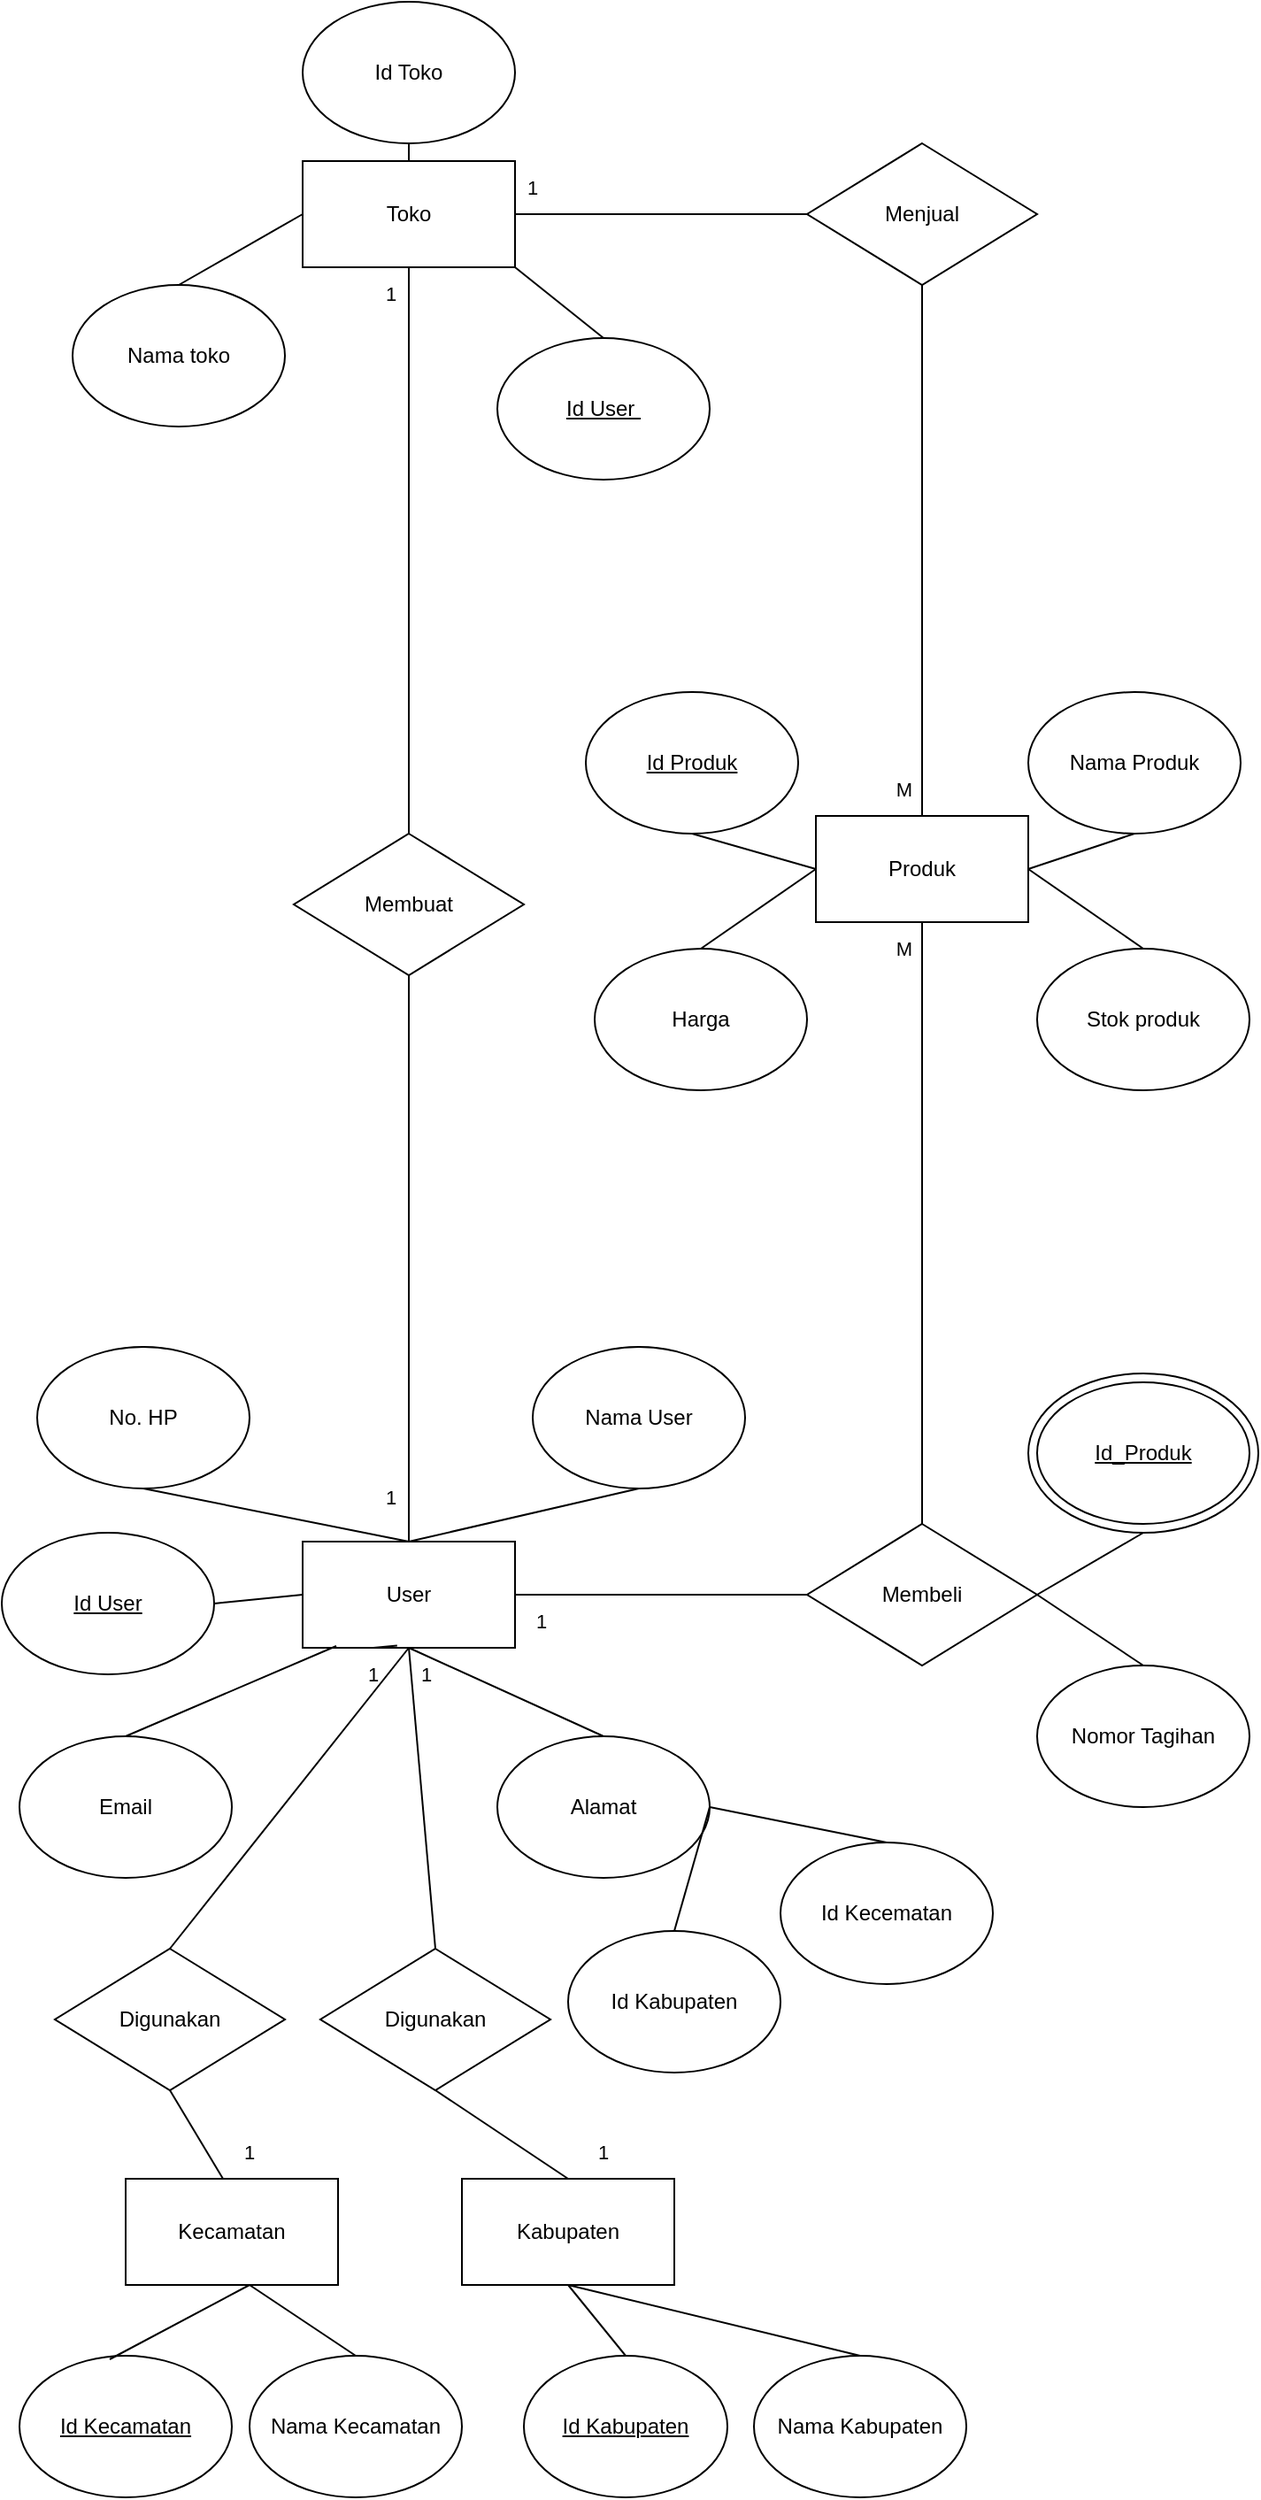 <mxfile version="20.5.0" type="github">
  <diagram id="YS58kIqRSv7So3RM18bL" name="Halaman-1">
    <mxGraphModel dx="842" dy="452" grid="1" gridSize="10" guides="1" tooltips="1" connect="1" arrows="1" fold="1" page="1" pageScale="1" pageWidth="827" pageHeight="1169" math="0" shadow="0">
      <root>
        <mxCell id="0" />
        <mxCell id="1" parent="0" />
        <mxCell id="Dw4p50hF2HTUaK15HoiQ-12" value="Id_Produk" style="ellipse;whiteSpace=wrap;html=1;fontStyle=0" parent="1" vertex="1">
          <mxGeometry x="580" y="785" width="130" height="90" as="geometry" />
        </mxCell>
        <mxCell id="K6pU06ZsZ4dtV0g2oeXM-2" value="Toko" style="rounded=0;whiteSpace=wrap;html=1;fontStyle=0" parent="1" vertex="1">
          <mxGeometry x="170" y="100" width="120" height="60" as="geometry" />
        </mxCell>
        <mxCell id="K6pU06ZsZ4dtV0g2oeXM-3" value="User" style="rounded=0;whiteSpace=wrap;html=1;fontStyle=0" parent="1" vertex="1">
          <mxGeometry x="170" y="880" width="120" height="60" as="geometry" />
        </mxCell>
        <mxCell id="K6pU06ZsZ4dtV0g2oeXM-4" value="Produk" style="rounded=0;whiteSpace=wrap;html=1;fontStyle=0" parent="1" vertex="1">
          <mxGeometry x="460" y="470" width="120" height="60" as="geometry" />
        </mxCell>
        <mxCell id="K6pU06ZsZ4dtV0g2oeXM-5" value="&lt;span&gt;Email&lt;/span&gt;" style="ellipse;whiteSpace=wrap;html=1;fontStyle=0" parent="1" vertex="1">
          <mxGeometry x="10" y="990" width="120" height="80" as="geometry" />
        </mxCell>
        <mxCell id="K6pU06ZsZ4dtV0g2oeXM-6" value="" style="endArrow=none;html=1;rounded=0;entryX=0.5;entryY=0;entryDx=0;entryDy=0;exitX=0.15;exitY=-0.033;exitDx=0;exitDy=0;exitPerimeter=0;fontStyle=0;startArrow=none;" parent="1" source="lhk_Ovf4jUOq_mtMYzEo-18" target="K6pU06ZsZ4dtV0g2oeXM-5" edge="1">
          <mxGeometry width="50" height="50" relative="1" as="geometry">
            <mxPoint x="440" y="970" as="sourcePoint" />
            <mxPoint x="230" y="1020" as="targetPoint" />
          </mxGeometry>
        </mxCell>
        <mxCell id="K6pU06ZsZ4dtV0g2oeXM-7" value="Nama User" style="ellipse;whiteSpace=wrap;html=1;fontStyle=0" parent="1" vertex="1">
          <mxGeometry x="300" y="770" width="120" height="80" as="geometry" />
        </mxCell>
        <mxCell id="K6pU06ZsZ4dtV0g2oeXM-9" value="" style="endArrow=none;html=1;rounded=0;entryX=0.5;entryY=1;entryDx=0;entryDy=0;exitX=0.5;exitY=0;exitDx=0;exitDy=0;fontStyle=0" parent="1" source="K6pU06ZsZ4dtV0g2oeXM-3" edge="1">
          <mxGeometry width="50" height="50" relative="1" as="geometry">
            <mxPoint x="440" y="970" as="sourcePoint" />
            <mxPoint x="360" y="850" as="targetPoint" />
          </mxGeometry>
        </mxCell>
        <mxCell id="K6pU06ZsZ4dtV0g2oeXM-15" value="No. HP" style="ellipse;whiteSpace=wrap;html=1;fontStyle=0" parent="1" vertex="1">
          <mxGeometry x="20" y="770" width="120" height="80" as="geometry" />
        </mxCell>
        <mxCell id="K6pU06ZsZ4dtV0g2oeXM-16" value="" style="endArrow=none;html=1;rounded=0;entryX=0.5;entryY=0;entryDx=0;entryDy=0;exitX=0.5;exitY=1;exitDx=0;exitDy=0;fontStyle=0" parent="1" source="K6pU06ZsZ4dtV0g2oeXM-15" target="K6pU06ZsZ4dtV0g2oeXM-3" edge="1">
          <mxGeometry width="50" height="50" relative="1" as="geometry">
            <mxPoint x="440" y="960" as="sourcePoint" />
            <mxPoint x="490" y="910" as="targetPoint" />
          </mxGeometry>
        </mxCell>
        <mxCell id="K6pU06ZsZ4dtV0g2oeXM-17" value="Membeli" style="rhombus;whiteSpace=wrap;html=1;fontStyle=0" parent="1" vertex="1">
          <mxGeometry x="455" y="870" width="130" height="80" as="geometry" />
        </mxCell>
        <mxCell id="K6pU06ZsZ4dtV0g2oeXM-21" value="Menjual" style="rhombus;whiteSpace=wrap;html=1;fontStyle=0" parent="1" vertex="1">
          <mxGeometry x="455" y="90" width="130" height="80" as="geometry" />
        </mxCell>
        <mxCell id="K6pU06ZsZ4dtV0g2oeXM-25" value="" style="endArrow=none;html=1;rounded=0;exitX=1;exitY=0.5;exitDx=0;exitDy=0;entryX=0;entryY=0.5;entryDx=0;entryDy=0;fontStyle=0" parent="1" source="K6pU06ZsZ4dtV0g2oeXM-3" target="K6pU06ZsZ4dtV0g2oeXM-17" edge="1">
          <mxGeometry width="50" height="50" relative="1" as="geometry">
            <mxPoint x="450" y="850" as="sourcePoint" />
            <mxPoint x="500" y="800" as="targetPoint" />
          </mxGeometry>
        </mxCell>
        <mxCell id="K6pU06ZsZ4dtV0g2oeXM-26" value="" style="endArrow=none;html=1;rounded=0;exitX=0.5;exitY=0;exitDx=0;exitDy=0;entryX=0.5;entryY=1;entryDx=0;entryDy=0;fontStyle=0" parent="1" source="K6pU06ZsZ4dtV0g2oeXM-17" target="K6pU06ZsZ4dtV0g2oeXM-4" edge="1">
          <mxGeometry width="50" height="50" relative="1" as="geometry">
            <mxPoint x="450" y="790" as="sourcePoint" />
            <mxPoint x="500" y="740" as="targetPoint" />
          </mxGeometry>
        </mxCell>
        <mxCell id="K6pU06ZsZ4dtV0g2oeXM-27" value="" style="endArrow=none;html=1;rounded=0;exitX=0.5;exitY=0;exitDx=0;exitDy=0;entryX=0.5;entryY=1;entryDx=0;entryDy=0;fontStyle=0" parent="1" source="K6pU06ZsZ4dtV0g2oeXM-4" target="K6pU06ZsZ4dtV0g2oeXM-21" edge="1">
          <mxGeometry width="50" height="50" relative="1" as="geometry">
            <mxPoint x="510" y="530" as="sourcePoint" />
            <mxPoint x="560" y="480" as="targetPoint" />
          </mxGeometry>
        </mxCell>
        <mxCell id="K6pU06ZsZ4dtV0g2oeXM-28" value="" style="endArrow=none;html=1;rounded=0;exitX=1;exitY=0.5;exitDx=0;exitDy=0;entryX=0;entryY=0.5;entryDx=0;entryDy=0;fontStyle=0" parent="1" source="K6pU06ZsZ4dtV0g2oeXM-2" target="K6pU06ZsZ4dtV0g2oeXM-21" edge="1">
          <mxGeometry width="50" height="50" relative="1" as="geometry">
            <mxPoint x="510" y="190" as="sourcePoint" />
            <mxPoint x="560" y="140" as="targetPoint" />
          </mxGeometry>
        </mxCell>
        <mxCell id="K6pU06ZsZ4dtV0g2oeXM-29" value="&lt;span&gt;Id Produk&lt;/span&gt;" style="ellipse;whiteSpace=wrap;html=1;fontStyle=4" parent="1" vertex="1">
          <mxGeometry x="330" y="400" width="120" height="80" as="geometry" />
        </mxCell>
        <mxCell id="K6pU06ZsZ4dtV0g2oeXM-30" value="Nama Produk" style="ellipse;whiteSpace=wrap;html=1;fontStyle=0" parent="1" vertex="1">
          <mxGeometry x="580" y="400" width="120" height="80" as="geometry" />
        </mxCell>
        <mxCell id="K6pU06ZsZ4dtV0g2oeXM-31" value="Harga" style="ellipse;whiteSpace=wrap;html=1;fontStyle=0" parent="1" vertex="1">
          <mxGeometry x="335" y="545" width="120" height="80" as="geometry" />
        </mxCell>
        <mxCell id="K6pU06ZsZ4dtV0g2oeXM-32" value="Stok produk" style="ellipse;whiteSpace=wrap;html=1;fontStyle=0" parent="1" vertex="1">
          <mxGeometry x="585" y="545" width="120" height="80" as="geometry" />
        </mxCell>
        <mxCell id="K6pU06ZsZ4dtV0g2oeXM-33" value="" style="endArrow=none;html=1;rounded=0;entryX=0.5;entryY=0;entryDx=0;entryDy=0;exitX=0;exitY=0.5;exitDx=0;exitDy=0;fontStyle=0" parent="1" source="K6pU06ZsZ4dtV0g2oeXM-2" target="Dw4p50hF2HTUaK15HoiQ-7" edge="1">
          <mxGeometry width="50" height="50" relative="1" as="geometry">
            <mxPoint x="330" y="590" as="sourcePoint" />
            <mxPoint x="380" y="540" as="targetPoint" />
          </mxGeometry>
        </mxCell>
        <mxCell id="K6pU06ZsZ4dtV0g2oeXM-35" value="" style="endArrow=none;html=1;rounded=0;entryX=0;entryY=0.5;entryDx=0;entryDy=0;exitX=0.5;exitY=0;exitDx=0;exitDy=0;fontStyle=0" parent="1" source="K6pU06ZsZ4dtV0g2oeXM-31" target="K6pU06ZsZ4dtV0g2oeXM-4" edge="1">
          <mxGeometry width="50" height="50" relative="1" as="geometry">
            <mxPoint x="330" y="590" as="sourcePoint" />
            <mxPoint x="380" y="540" as="targetPoint" />
          </mxGeometry>
        </mxCell>
        <mxCell id="K6pU06ZsZ4dtV0g2oeXM-36" value="" style="endArrow=none;html=1;rounded=0;entryX=0.5;entryY=1;entryDx=0;entryDy=0;exitX=1;exitY=0.5;exitDx=0;exitDy=0;fontStyle=0" parent="1" source="K6pU06ZsZ4dtV0g2oeXM-4" target="K6pU06ZsZ4dtV0g2oeXM-30" edge="1">
          <mxGeometry width="50" height="50" relative="1" as="geometry">
            <mxPoint x="330" y="590" as="sourcePoint" />
            <mxPoint x="380" y="540" as="targetPoint" />
          </mxGeometry>
        </mxCell>
        <mxCell id="Dw4p50hF2HTUaK15HoiQ-2" value="" style="endArrow=none;html=1;rounded=0;entryX=0.5;entryY=0;entryDx=0;entryDy=0;exitX=1;exitY=0.5;exitDx=0;exitDy=0;fontStyle=0" parent="1" source="K6pU06ZsZ4dtV0g2oeXM-4" target="K6pU06ZsZ4dtV0g2oeXM-32" edge="1">
          <mxGeometry width="50" height="50" relative="1" as="geometry">
            <mxPoint x="590" y="510" as="sourcePoint" />
            <mxPoint x="650" y="490" as="targetPoint" />
          </mxGeometry>
        </mxCell>
        <mxCell id="Dw4p50hF2HTUaK15HoiQ-5" value="Id User&amp;nbsp;" style="ellipse;whiteSpace=wrap;html=1;fontStyle=4" parent="1" vertex="1">
          <mxGeometry x="280" y="200" width="120" height="80" as="geometry" />
        </mxCell>
        <mxCell id="Dw4p50hF2HTUaK15HoiQ-6" value="" style="endArrow=none;html=1;rounded=0;entryX=0.5;entryY=0;entryDx=0;entryDy=0;exitX=1;exitY=1;exitDx=0;exitDy=0;fontStyle=0" parent="1" source="K6pU06ZsZ4dtV0g2oeXM-2" target="Dw4p50hF2HTUaK15HoiQ-5" edge="1">
          <mxGeometry width="50" height="50" relative="1" as="geometry">
            <mxPoint x="470" y="510" as="sourcePoint" />
            <mxPoint x="400" y="490" as="targetPoint" />
          </mxGeometry>
        </mxCell>
        <mxCell id="Dw4p50hF2HTUaK15HoiQ-7" value="Nama toko" style="ellipse;whiteSpace=wrap;html=1;fontStyle=0" parent="1" vertex="1">
          <mxGeometry x="40" y="170" width="120" height="80" as="geometry" />
        </mxCell>
        <mxCell id="Dw4p50hF2HTUaK15HoiQ-8" value="" style="endArrow=none;html=1;rounded=0;exitX=0.5;exitY=1;exitDx=0;exitDy=0;fontStyle=0" parent="1" source="K6pU06ZsZ4dtV0g2oeXM-29" edge="1">
          <mxGeometry width="50" height="50" relative="1" as="geometry">
            <mxPoint x="405" y="555" as="sourcePoint" />
            <mxPoint x="460" y="500" as="targetPoint" />
          </mxGeometry>
        </mxCell>
        <mxCell id="Dw4p50hF2HTUaK15HoiQ-9" value="&lt;span&gt;Id Toko&lt;/span&gt;" style="ellipse;whiteSpace=wrap;html=1;fontStyle=0" parent="1" vertex="1">
          <mxGeometry x="170" y="10" width="120" height="80" as="geometry" />
        </mxCell>
        <mxCell id="Dw4p50hF2HTUaK15HoiQ-10" value="" style="endArrow=none;html=1;rounded=0;exitX=0.5;exitY=1;exitDx=0;exitDy=0;entryX=0.5;entryY=0;entryDx=0;entryDy=0;fontStyle=0" parent="1" source="Dw4p50hF2HTUaK15HoiQ-9" target="K6pU06ZsZ4dtV0g2oeXM-2" edge="1">
          <mxGeometry width="50" height="50" relative="1" as="geometry">
            <mxPoint x="400" y="490" as="sourcePoint" />
            <mxPoint x="470" y="510" as="targetPoint" />
          </mxGeometry>
        </mxCell>
        <mxCell id="Dw4p50hF2HTUaK15HoiQ-11" value="Id_Produk" style="ellipse;whiteSpace=wrap;html=1;fontStyle=4" parent="1" vertex="1">
          <mxGeometry x="585" y="790" width="120" height="80" as="geometry" />
        </mxCell>
        <mxCell id="Dw4p50hF2HTUaK15HoiQ-13" value="" style="endArrow=none;html=1;rounded=0;entryX=0.5;entryY=1;entryDx=0;entryDy=0;exitX=1;exitY=0.5;exitDx=0;exitDy=0;fontStyle=0" parent="1" source="K6pU06ZsZ4dtV0g2oeXM-17" target="Dw4p50hF2HTUaK15HoiQ-12" edge="1">
          <mxGeometry width="50" height="50" relative="1" as="geometry">
            <mxPoint x="240" y="890" as="sourcePoint" />
            <mxPoint x="370" y="860" as="targetPoint" />
          </mxGeometry>
        </mxCell>
        <mxCell id="Dw4p50hF2HTUaK15HoiQ-15" value="Nomor Tagihan" style="ellipse;whiteSpace=wrap;html=1;fontStyle=0" parent="1" vertex="1">
          <mxGeometry x="585" y="950" width="120" height="80" as="geometry" />
        </mxCell>
        <mxCell id="Dw4p50hF2HTUaK15HoiQ-16" value="" style="endArrow=none;html=1;rounded=0;entryX=1;entryY=0.5;entryDx=0;entryDy=0;exitX=0.5;exitY=0;exitDx=0;exitDy=0;fontStyle=0" parent="1" source="Dw4p50hF2HTUaK15HoiQ-15" target="K6pU06ZsZ4dtV0g2oeXM-17" edge="1">
          <mxGeometry width="50" height="50" relative="1" as="geometry">
            <mxPoint x="240" y="890" as="sourcePoint" />
            <mxPoint x="370" y="860" as="targetPoint" />
          </mxGeometry>
        </mxCell>
        <mxCell id="Dw4p50hF2HTUaK15HoiQ-17" value="" style="endArrow=none;html=1;rounded=0;exitX=0.5;exitY=1;exitDx=0;exitDy=0;fontStyle=0" parent="1" source="K6pU06ZsZ4dtV0g2oeXM-2" edge="1">
          <mxGeometry width="50" height="50" relative="1" as="geometry">
            <mxPoint x="300" y="170" as="sourcePoint" />
            <mxPoint x="230" y="480" as="targetPoint" />
          </mxGeometry>
        </mxCell>
        <mxCell id="Dw4p50hF2HTUaK15HoiQ-18" value="Membuat" style="rhombus;whiteSpace=wrap;html=1;fontStyle=0" parent="1" vertex="1">
          <mxGeometry x="165" y="480" width="130" height="80" as="geometry" />
        </mxCell>
        <mxCell id="Dw4p50hF2HTUaK15HoiQ-19" value="" style="endArrow=none;html=1;rounded=0;exitX=0.5;exitY=1;exitDx=0;exitDy=0;fontStyle=0" parent="1" source="Dw4p50hF2HTUaK15HoiQ-18" edge="1">
          <mxGeometry width="50" height="50" relative="1" as="geometry">
            <mxPoint x="240" y="170" as="sourcePoint" />
            <mxPoint x="230" y="880" as="targetPoint" />
          </mxGeometry>
        </mxCell>
        <mxCell id="Dw4p50hF2HTUaK15HoiQ-20" value="Alamat" style="ellipse;whiteSpace=wrap;html=1;fontStyle=0" parent="1" vertex="1">
          <mxGeometry x="280" y="990" width="120" height="80" as="geometry" />
        </mxCell>
        <mxCell id="Dw4p50hF2HTUaK15HoiQ-21" value="" style="endArrow=none;html=1;rounded=0;entryX=0.5;entryY=0;entryDx=0;entryDy=0;exitX=0.5;exitY=1;exitDx=0;exitDy=0;fontStyle=0" parent="1" source="K6pU06ZsZ4dtV0g2oeXM-3" target="Dw4p50hF2HTUaK15HoiQ-20" edge="1">
          <mxGeometry width="50" height="50" relative="1" as="geometry">
            <mxPoint x="233.4" y="948.74" as="sourcePoint" />
            <mxPoint x="90" y="1010" as="targetPoint" />
          </mxGeometry>
        </mxCell>
        <mxCell id="Dw4p50hF2HTUaK15HoiQ-22" value="" style="endArrow=none;html=1;rounded=0;exitX=1;exitY=0.5;exitDx=0;exitDy=0;fontStyle=0;entryX=0.5;entryY=0;entryDx=0;entryDy=0;" parent="1" source="Dw4p50hF2HTUaK15HoiQ-20" edge="1" target="Dw4p50hF2HTUaK15HoiQ-23">
          <mxGeometry width="50" height="50" relative="1" as="geometry">
            <mxPoint x="240" y="950" as="sourcePoint" />
            <mxPoint x="360" y="1040" as="targetPoint" />
          </mxGeometry>
        </mxCell>
        <mxCell id="Dw4p50hF2HTUaK15HoiQ-23" value="Id Kecematan" style="ellipse;whiteSpace=wrap;html=1;fontStyle=0" parent="1" vertex="1">
          <mxGeometry x="440" y="1050" width="120" height="80" as="geometry" />
        </mxCell>
        <mxCell id="Dw4p50hF2HTUaK15HoiQ-24" value="Id Kabupaten" style="ellipse;whiteSpace=wrap;html=1;fontStyle=0" parent="1" vertex="1">
          <mxGeometry x="320" y="1100" width="120" height="80" as="geometry" />
        </mxCell>
        <mxCell id="Dw4p50hF2HTUaK15HoiQ-25" value="" style="endArrow=none;html=1;rounded=0;exitX=1;exitY=0.5;exitDx=0;exitDy=0;entryX=0.5;entryY=0;entryDx=0;entryDy=0;fontStyle=0" parent="1" source="Dw4p50hF2HTUaK15HoiQ-20" target="Dw4p50hF2HTUaK15HoiQ-24" edge="1">
          <mxGeometry width="50" height="50" relative="1" as="geometry">
            <mxPoint x="300.0" y="1050" as="sourcePoint" />
            <mxPoint x="370" y="1050" as="targetPoint" />
          </mxGeometry>
        </mxCell>
        <mxCell id="Dw4p50hF2HTUaK15HoiQ-26" value="1" style="text;strokeColor=none;fillColor=none;html=1;align=center;verticalAlign=middle;whiteSpace=wrap;rounded=0;hachureGap=4;fontFamily=Helvetica;fontSize=11;fontColor=default;fontStyle=0" parent="1" vertex="1">
          <mxGeometry x="270" y="100" width="60" height="30" as="geometry" />
        </mxCell>
        <mxCell id="Dw4p50hF2HTUaK15HoiQ-27" value="1" style="text;strokeColor=none;fillColor=none;html=1;align=center;verticalAlign=middle;whiteSpace=wrap;rounded=0;hachureGap=4;fontFamily=Helvetica;fontSize=11;fontColor=default;fontStyle=0" parent="1" vertex="1">
          <mxGeometry x="190" y="160" width="60" height="30" as="geometry" />
        </mxCell>
        <mxCell id="Dw4p50hF2HTUaK15HoiQ-28" value="1" style="text;strokeColor=none;fillColor=none;html=1;align=center;verticalAlign=middle;whiteSpace=wrap;rounded=0;hachureGap=4;fontFamily=Helvetica;fontSize=11;fontColor=default;fontStyle=0" parent="1" vertex="1">
          <mxGeometry x="190" y="840" width="60" height="30" as="geometry" />
        </mxCell>
        <mxCell id="Dw4p50hF2HTUaK15HoiQ-29" value="M" style="text;strokeColor=none;fillColor=none;html=1;align=center;verticalAlign=middle;whiteSpace=wrap;rounded=0;hachureGap=4;fontFamily=Helvetica;fontSize=11;fontColor=default;fontStyle=0" parent="1" vertex="1">
          <mxGeometry x="480" y="530" width="60" height="30" as="geometry" />
        </mxCell>
        <mxCell id="Dw4p50hF2HTUaK15HoiQ-30" value="M" style="text;strokeColor=none;fillColor=none;html=1;align=center;verticalAlign=middle;whiteSpace=wrap;rounded=0;hachureGap=4;fontFamily=Helvetica;fontSize=11;fontColor=default;fontStyle=0" parent="1" vertex="1">
          <mxGeometry x="480" y="440" width="60" height="30" as="geometry" />
        </mxCell>
        <mxCell id="Dw4p50hF2HTUaK15HoiQ-31" value="1" style="text;strokeColor=none;fillColor=none;html=1;align=center;verticalAlign=middle;whiteSpace=wrap;rounded=0;hachureGap=4;fontFamily=Helvetica;fontSize=11;fontColor=default;fontStyle=0" parent="1" vertex="1">
          <mxGeometry x="275" y="910" width="60" height="30" as="geometry" />
        </mxCell>
        <mxCell id="lhk_Ovf4jUOq_mtMYzEo-1" value="Kecamatan" style="rounded=0;whiteSpace=wrap;html=1;fontStyle=0" vertex="1" parent="1">
          <mxGeometry x="70" y="1240" width="120" height="60" as="geometry" />
        </mxCell>
        <mxCell id="lhk_Ovf4jUOq_mtMYzEo-2" value="Kabupaten" style="rounded=0;whiteSpace=wrap;html=1;fontStyle=0" vertex="1" parent="1">
          <mxGeometry x="260" y="1240" width="120" height="60" as="geometry" />
        </mxCell>
        <mxCell id="lhk_Ovf4jUOq_mtMYzEo-3" value="&lt;span&gt;Id Kecamatan&lt;/span&gt;" style="ellipse;whiteSpace=wrap;html=1;fontStyle=4" vertex="1" parent="1">
          <mxGeometry x="10" y="1340" width="120" height="80" as="geometry" />
        </mxCell>
        <mxCell id="lhk_Ovf4jUOq_mtMYzEo-4" value="&lt;span&gt;Nama Kecamatan&lt;/span&gt;" style="ellipse;whiteSpace=wrap;html=1;fontStyle=0" vertex="1" parent="1">
          <mxGeometry x="140" y="1340" width="120" height="80" as="geometry" />
        </mxCell>
        <mxCell id="lhk_Ovf4jUOq_mtMYzEo-5" value="" style="endArrow=none;html=1;rounded=0;exitX=0.425;exitY=0.025;exitDx=0;exitDy=0;exitPerimeter=0;fontStyle=0" edge="1" parent="1" source="lhk_Ovf4jUOq_mtMYzEo-3">
          <mxGeometry width="50" height="50" relative="1" as="geometry">
            <mxPoint x="100" y="1350" as="sourcePoint" />
            <mxPoint x="140" y="1300" as="targetPoint" />
          </mxGeometry>
        </mxCell>
        <mxCell id="lhk_Ovf4jUOq_mtMYzEo-6" value="" style="endArrow=none;html=1;rounded=0;exitX=0.5;exitY=0;exitDx=0;exitDy=0;fontStyle=0" edge="1" parent="1" source="lhk_Ovf4jUOq_mtMYzEo-4">
          <mxGeometry width="50" height="50" relative="1" as="geometry">
            <mxPoint x="150" y="1340" as="sourcePoint" />
            <mxPoint x="140" y="1300" as="targetPoint" />
          </mxGeometry>
        </mxCell>
        <mxCell id="lhk_Ovf4jUOq_mtMYzEo-7" value="&lt;span&gt;Id Kabupaten&lt;/span&gt;" style="ellipse;whiteSpace=wrap;html=1;fontStyle=4" vertex="1" parent="1">
          <mxGeometry x="295" y="1340" width="115" height="80" as="geometry" />
        </mxCell>
        <mxCell id="lhk_Ovf4jUOq_mtMYzEo-8" value="Nama Kabupaten" style="ellipse;whiteSpace=wrap;html=1;fontStyle=0" vertex="1" parent="1">
          <mxGeometry x="425" y="1340" width="120" height="80" as="geometry" />
        </mxCell>
        <mxCell id="lhk_Ovf4jUOq_mtMYzEo-9" value="" style="endArrow=none;html=1;rounded=0;exitX=0.5;exitY=0;exitDx=0;exitDy=0;fontStyle=0;entryX=0.5;entryY=1;entryDx=0;entryDy=0;" edge="1" parent="1" source="lhk_Ovf4jUOq_mtMYzEo-7" target="lhk_Ovf4jUOq_mtMYzEo-2">
          <mxGeometry width="50" height="50" relative="1" as="geometry">
            <mxPoint x="380" y="1310" as="sourcePoint" />
            <mxPoint x="320" y="1270" as="targetPoint" />
          </mxGeometry>
        </mxCell>
        <mxCell id="lhk_Ovf4jUOq_mtMYzEo-10" value="" style="endArrow=none;html=1;rounded=0;exitX=0.5;exitY=0;exitDx=0;exitDy=0;fontStyle=0;entryX=0.5;entryY=1;entryDx=0;entryDy=0;" edge="1" parent="1" source="lhk_Ovf4jUOq_mtMYzEo-8" target="lhk_Ovf4jUOq_mtMYzEo-2">
          <mxGeometry width="50" height="50" relative="1" as="geometry">
            <mxPoint x="450" y="1310" as="sourcePoint" />
            <mxPoint x="390" y="1270" as="targetPoint" />
          </mxGeometry>
        </mxCell>
        <mxCell id="lhk_Ovf4jUOq_mtMYzEo-11" value="" style="endArrow=none;html=1;rounded=0;exitX=0.25;exitY=1;exitDx=0;exitDy=0;entryX=0.5;entryY=1;entryDx=0;entryDy=0;startArrow=none;" edge="1" parent="1" source="lhk_Ovf4jUOq_mtMYzEo-21" target="lhk_Ovf4jUOq_mtMYzEo-13">
          <mxGeometry width="50" height="50" relative="1" as="geometry">
            <mxPoint x="190" y="1170" as="sourcePoint" />
            <mxPoint x="140" y="1160" as="targetPoint" />
          </mxGeometry>
        </mxCell>
        <mxCell id="lhk_Ovf4jUOq_mtMYzEo-12" value="" style="endArrow=none;html=1;rounded=0;exitX=0.5;exitY=0;exitDx=0;exitDy=0;entryX=0.5;entryY=1;entryDx=0;entryDy=0;" edge="1" parent="1" source="lhk_Ovf4jUOq_mtMYzEo-2" target="lhk_Ovf4jUOq_mtMYzEo-14">
          <mxGeometry width="50" height="50" relative="1" as="geometry">
            <mxPoint x="190" y="1170" as="sourcePoint" />
            <mxPoint x="230" y="940" as="targetPoint" />
          </mxGeometry>
        </mxCell>
        <mxCell id="lhk_Ovf4jUOq_mtMYzEo-13" value="Digunakan" style="rhombus;whiteSpace=wrap;html=1;fontStyle=0" vertex="1" parent="1">
          <mxGeometry x="30" y="1110" width="130" height="80" as="geometry" />
        </mxCell>
        <mxCell id="lhk_Ovf4jUOq_mtMYzEo-14" value="Digunakan" style="rhombus;whiteSpace=wrap;html=1;fontStyle=0" vertex="1" parent="1">
          <mxGeometry x="180" y="1110" width="130" height="80" as="geometry" />
        </mxCell>
        <mxCell id="lhk_Ovf4jUOq_mtMYzEo-15" value="" style="endArrow=none;html=1;rounded=0;exitX=0.5;exitY=0;exitDx=0;exitDy=0;entryX=0.5;entryY=1;entryDx=0;entryDy=0;" edge="1" parent="1" source="lhk_Ovf4jUOq_mtMYzEo-13" target="K6pU06ZsZ4dtV0g2oeXM-3">
          <mxGeometry width="50" height="50" relative="1" as="geometry">
            <mxPoint x="160" y="1040" as="sourcePoint" />
            <mxPoint x="125" y="990" as="targetPoint" />
          </mxGeometry>
        </mxCell>
        <mxCell id="lhk_Ovf4jUOq_mtMYzEo-16" value="" style="endArrow=none;html=1;rounded=0;entryX=0.5;entryY=1;entryDx=0;entryDy=0;exitX=0.5;exitY=0;exitDx=0;exitDy=0;" edge="1" parent="1" source="lhk_Ovf4jUOq_mtMYzEo-14" target="K6pU06ZsZ4dtV0g2oeXM-3">
          <mxGeometry width="50" height="50" relative="1" as="geometry">
            <mxPoint x="240" y="1100" as="sourcePoint" />
            <mxPoint x="185" y="990" as="targetPoint" />
          </mxGeometry>
        </mxCell>
        <mxCell id="lhk_Ovf4jUOq_mtMYzEo-18" value="1" style="text;strokeColor=none;fillColor=none;html=1;align=center;verticalAlign=middle;whiteSpace=wrap;rounded=0;hachureGap=4;fontFamily=Helvetica;fontSize=11;fontColor=default;fontStyle=0" vertex="1" parent="1">
          <mxGeometry x="180" y="940" width="60" height="30" as="geometry" />
        </mxCell>
        <mxCell id="lhk_Ovf4jUOq_mtMYzEo-19" value="" style="endArrow=none;html=1;rounded=0;entryX=0.5;entryY=0;entryDx=0;entryDy=0;exitX=0.445;exitY=0.979;exitDx=0;exitDy=0;exitPerimeter=0;fontStyle=0" edge="1" parent="1" source="K6pU06ZsZ4dtV0g2oeXM-3" target="lhk_Ovf4jUOq_mtMYzEo-18">
          <mxGeometry width="50" height="50" relative="1" as="geometry">
            <mxPoint x="223.4" y="938.74" as="sourcePoint" />
            <mxPoint x="70" y="990" as="targetPoint" />
          </mxGeometry>
        </mxCell>
        <mxCell id="lhk_Ovf4jUOq_mtMYzEo-20" value="1" style="text;strokeColor=none;fillColor=none;html=1;align=center;verticalAlign=middle;whiteSpace=wrap;rounded=0;hachureGap=4;fontFamily=Helvetica;fontSize=11;fontColor=default;fontStyle=0" vertex="1" parent="1">
          <mxGeometry x="210" y="940" width="60" height="30" as="geometry" />
        </mxCell>
        <mxCell id="lhk_Ovf4jUOq_mtMYzEo-21" value="1" style="text;strokeColor=none;fillColor=none;html=1;align=center;verticalAlign=middle;whiteSpace=wrap;rounded=0;hachureGap=4;fontFamily=Helvetica;fontSize=11;fontColor=default;fontStyle=0" vertex="1" parent="1">
          <mxGeometry x="110" y="1210" width="60" height="30" as="geometry" />
        </mxCell>
        <mxCell id="lhk_Ovf4jUOq_mtMYzEo-22" value="" style="endArrow=none;html=1;rounded=0;exitX=0.5;exitY=0;exitDx=0;exitDy=0;entryX=0.5;entryY=1;entryDx=0;entryDy=0;" edge="1" parent="1" source="lhk_Ovf4jUOq_mtMYzEo-1" target="lhk_Ovf4jUOq_mtMYzEo-21">
          <mxGeometry width="50" height="50" relative="1" as="geometry">
            <mxPoint x="130" y="1240" as="sourcePoint" />
            <mxPoint x="95" y="1190" as="targetPoint" />
          </mxGeometry>
        </mxCell>
        <mxCell id="lhk_Ovf4jUOq_mtMYzEo-23" value="1" style="text;strokeColor=none;fillColor=none;html=1;align=center;verticalAlign=middle;whiteSpace=wrap;rounded=0;hachureGap=4;fontFamily=Helvetica;fontSize=11;fontColor=default;fontStyle=0" vertex="1" parent="1">
          <mxGeometry x="310" y="1210" width="60" height="30" as="geometry" />
        </mxCell>
        <mxCell id="lhk_Ovf4jUOq_mtMYzEo-24" value="&lt;span&gt;Id User&lt;/span&gt;" style="ellipse;whiteSpace=wrap;html=1;fontStyle=4" vertex="1" parent="1">
          <mxGeometry y="875" width="120" height="80" as="geometry" />
        </mxCell>
        <mxCell id="lhk_Ovf4jUOq_mtMYzEo-26" value="" style="endArrow=none;html=1;rounded=0;exitX=1;exitY=0.5;exitDx=0;exitDy=0;entryX=0;entryY=0.5;entryDx=0;entryDy=0;" edge="1" parent="1" source="lhk_Ovf4jUOq_mtMYzEo-24" target="K6pU06ZsZ4dtV0g2oeXM-3">
          <mxGeometry width="50" height="50" relative="1" as="geometry">
            <mxPoint x="190" y="1010" as="sourcePoint" />
            <mxPoint x="240" y="960" as="targetPoint" />
          </mxGeometry>
        </mxCell>
      </root>
    </mxGraphModel>
  </diagram>
</mxfile>
